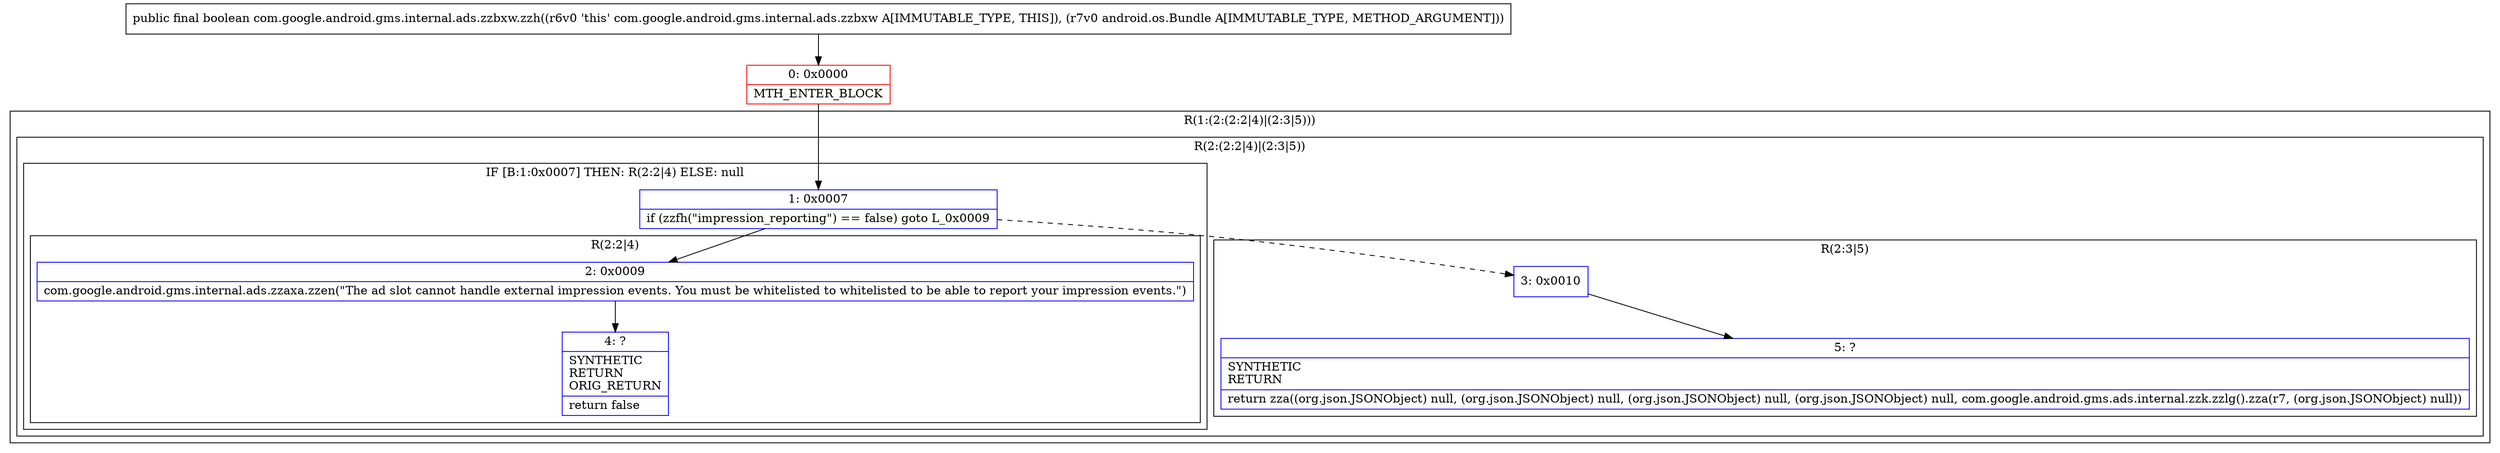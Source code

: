 digraph "CFG forcom.google.android.gms.internal.ads.zzbxw.zzh(Landroid\/os\/Bundle;)Z" {
subgraph cluster_Region_1096446511 {
label = "R(1:(2:(2:2|4)|(2:3|5)))";
node [shape=record,color=blue];
subgraph cluster_Region_1139115495 {
label = "R(2:(2:2|4)|(2:3|5))";
node [shape=record,color=blue];
subgraph cluster_IfRegion_1220004040 {
label = "IF [B:1:0x0007] THEN: R(2:2|4) ELSE: null";
node [shape=record,color=blue];
Node_1 [shape=record,label="{1\:\ 0x0007|if (zzfh(\"impression_reporting\") == false) goto L_0x0009\l}"];
subgraph cluster_Region_2014668808 {
label = "R(2:2|4)";
node [shape=record,color=blue];
Node_2 [shape=record,label="{2\:\ 0x0009|com.google.android.gms.internal.ads.zzaxa.zzen(\"The ad slot cannot handle external impression events. You must be whitelisted to whitelisted to be able to report your impression events.\")\l}"];
Node_4 [shape=record,label="{4\:\ ?|SYNTHETIC\lRETURN\lORIG_RETURN\l|return false\l}"];
}
}
subgraph cluster_Region_1783408175 {
label = "R(2:3|5)";
node [shape=record,color=blue];
Node_3 [shape=record,label="{3\:\ 0x0010}"];
Node_5 [shape=record,label="{5\:\ ?|SYNTHETIC\lRETURN\l|return zza((org.json.JSONObject) null, (org.json.JSONObject) null, (org.json.JSONObject) null, (org.json.JSONObject) null, com.google.android.gms.ads.internal.zzk.zzlg().zza(r7, (org.json.JSONObject) null))\l}"];
}
}
}
Node_0 [shape=record,color=red,label="{0\:\ 0x0000|MTH_ENTER_BLOCK\l}"];
MethodNode[shape=record,label="{public final boolean com.google.android.gms.internal.ads.zzbxw.zzh((r6v0 'this' com.google.android.gms.internal.ads.zzbxw A[IMMUTABLE_TYPE, THIS]), (r7v0 android.os.Bundle A[IMMUTABLE_TYPE, METHOD_ARGUMENT])) }"];
MethodNode -> Node_0;
Node_1 -> Node_2;
Node_1 -> Node_3[style=dashed];
Node_2 -> Node_4;
Node_3 -> Node_5;
Node_0 -> Node_1;
}

